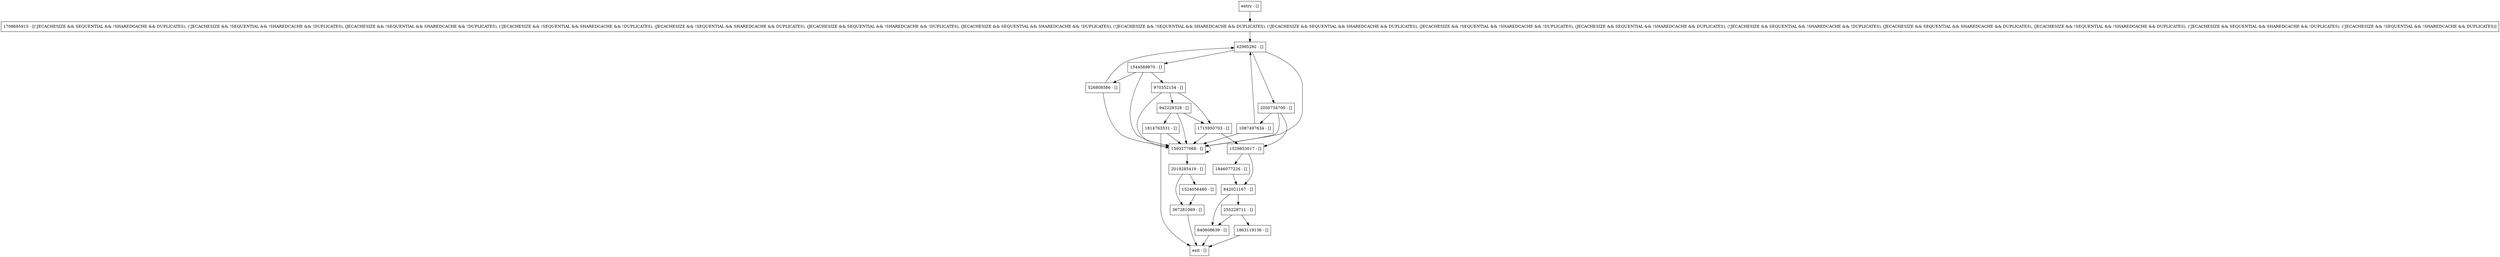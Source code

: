 digraph findBinForInsert {
node [shape=record];
42995282 [label="42995282 - []"];
1529853017 [label="1529853017 - []"];
1544569870 [label="1544569870 - []"];
255228711 [label="255228711 - []"];
970352154 [label="970352154 - []"];
1524056480 [label="1524056480 - []"];
526808586 [label="526808586 - []"];
942229328 [label="942229328 - []"];
367281069 [label="367281069 - []"];
640608639 [label="640608639 - []"];
2050734700 [label="2050734700 - []"];
entry [label="entry - []"];
exit [label="exit - []"];
1863119136 [label="1863119136 - []"];
1846077226 [label="1846077226 - []"];
1708685915 [label="1708685915 - [(!JECACHESIZE && SEQUENTIAL && !SHAREDCACHE && DUPLICATES), (!JECACHESIZE && !SEQUENTIAL && !SHAREDCACHE && !DUPLICATES), (JECACHESIZE && !SEQUENTIAL && SHAREDCACHE && !DUPLICATES), (!JECACHESIZE && !SEQUENTIAL && SHAREDCACHE && !DUPLICATES), (JECACHESIZE && !SEQUENTIAL && SHAREDCACHE && DUPLICATES), (JECACHESIZE && SEQUENTIAL && !SHAREDCACHE && !DUPLICATES), (JECACHESIZE && SEQUENTIAL && SHAREDCACHE && !DUPLICATES), (!JECACHESIZE && !SEQUENTIAL && SHAREDCACHE && DUPLICATES), (!JECACHESIZE && SEQUENTIAL && SHAREDCACHE && DUPLICATES), (JECACHESIZE && !SEQUENTIAL && !SHAREDCACHE && !DUPLICATES), (JECACHESIZE && SEQUENTIAL && !SHAREDCACHE && DUPLICATES), (!JECACHESIZE && SEQUENTIAL && !SHAREDCACHE && !DUPLICATES), (JECACHESIZE && SEQUENTIAL && SHAREDCACHE && DUPLICATES), (JECACHESIZE && !SEQUENTIAL && !SHAREDCACHE && DUPLICATES), (!JECACHESIZE && SEQUENTIAL && SHAREDCACHE && !DUPLICATES), (!JECACHESIZE && !SEQUENTIAL && !SHAREDCACHE && DUPLICATES)]"];
1593277068 [label="1593277068 - []"];
842021167 [label="842021167 - []"];
1087497634 [label="1087497634 - []"];
2019285419 [label="2019285419 - []"];
1814763531 [label="1814763531 - []"];
1715950703 [label="1715950703 - []"];
entry;
exit;
42995282 -> 1544569870;
42995282 -> 1593277068;
42995282 -> 2050734700;
1529853017 -> 1846077226;
1529853017 -> 842021167;
1544569870 -> 970352154;
1544569870 -> 1593277068;
1544569870 -> 526808586;
255228711 -> 1863119136;
255228711 -> 640608639;
970352154 -> 1593277068;
970352154 -> 942229328;
970352154 -> 1715950703;
1524056480 -> 367281069;
526808586 -> 42995282;
526808586 -> 1593277068;
942229328 -> 1593277068;
942229328 -> 1814763531;
942229328 -> 1715950703;
367281069 -> exit;
640608639 -> exit;
2050734700 -> 1529853017;
2050734700 -> 1593277068;
2050734700 -> 1087497634;
entry -> 1708685915;
1863119136 -> exit;
1846077226 -> 842021167;
1708685915 -> 42995282;
1593277068 -> 1593277068;
1593277068 -> 2019285419;
842021167 -> 255228711;
842021167 -> 640608639;
1087497634 -> 42995282;
1087497634 -> 1593277068;
2019285419 -> 1524056480;
2019285419 -> 367281069;
1814763531 -> exit;
1814763531 -> 1593277068;
1715950703 -> 1529853017;
1715950703 -> 1593277068;
}
